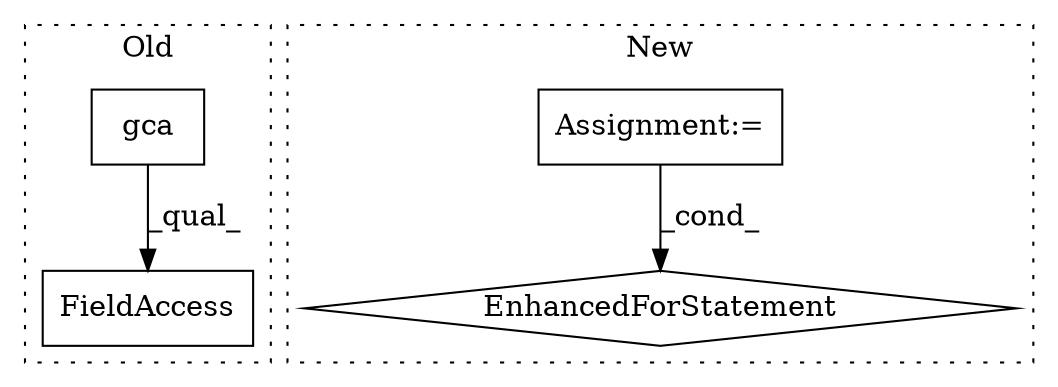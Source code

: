 digraph G {
subgraph cluster0 {
1 [label="gca" a="32" s="13783" l="5" shape="box"];
4 [label="FieldAccess" a="22" s="13765" l="29" shape="box"];
label = "Old";
style="dotted";
}
subgraph cluster1 {
2 [label="EnhancedForStatement" a="70" s="12094,12196" l="65,2" shape="diamond"];
3 [label="Assignment:=" a="7" s="12094,12196" l="65,2" shape="box"];
label = "New";
style="dotted";
}
1 -> 4 [label="_qual_"];
3 -> 2 [label="_cond_"];
}